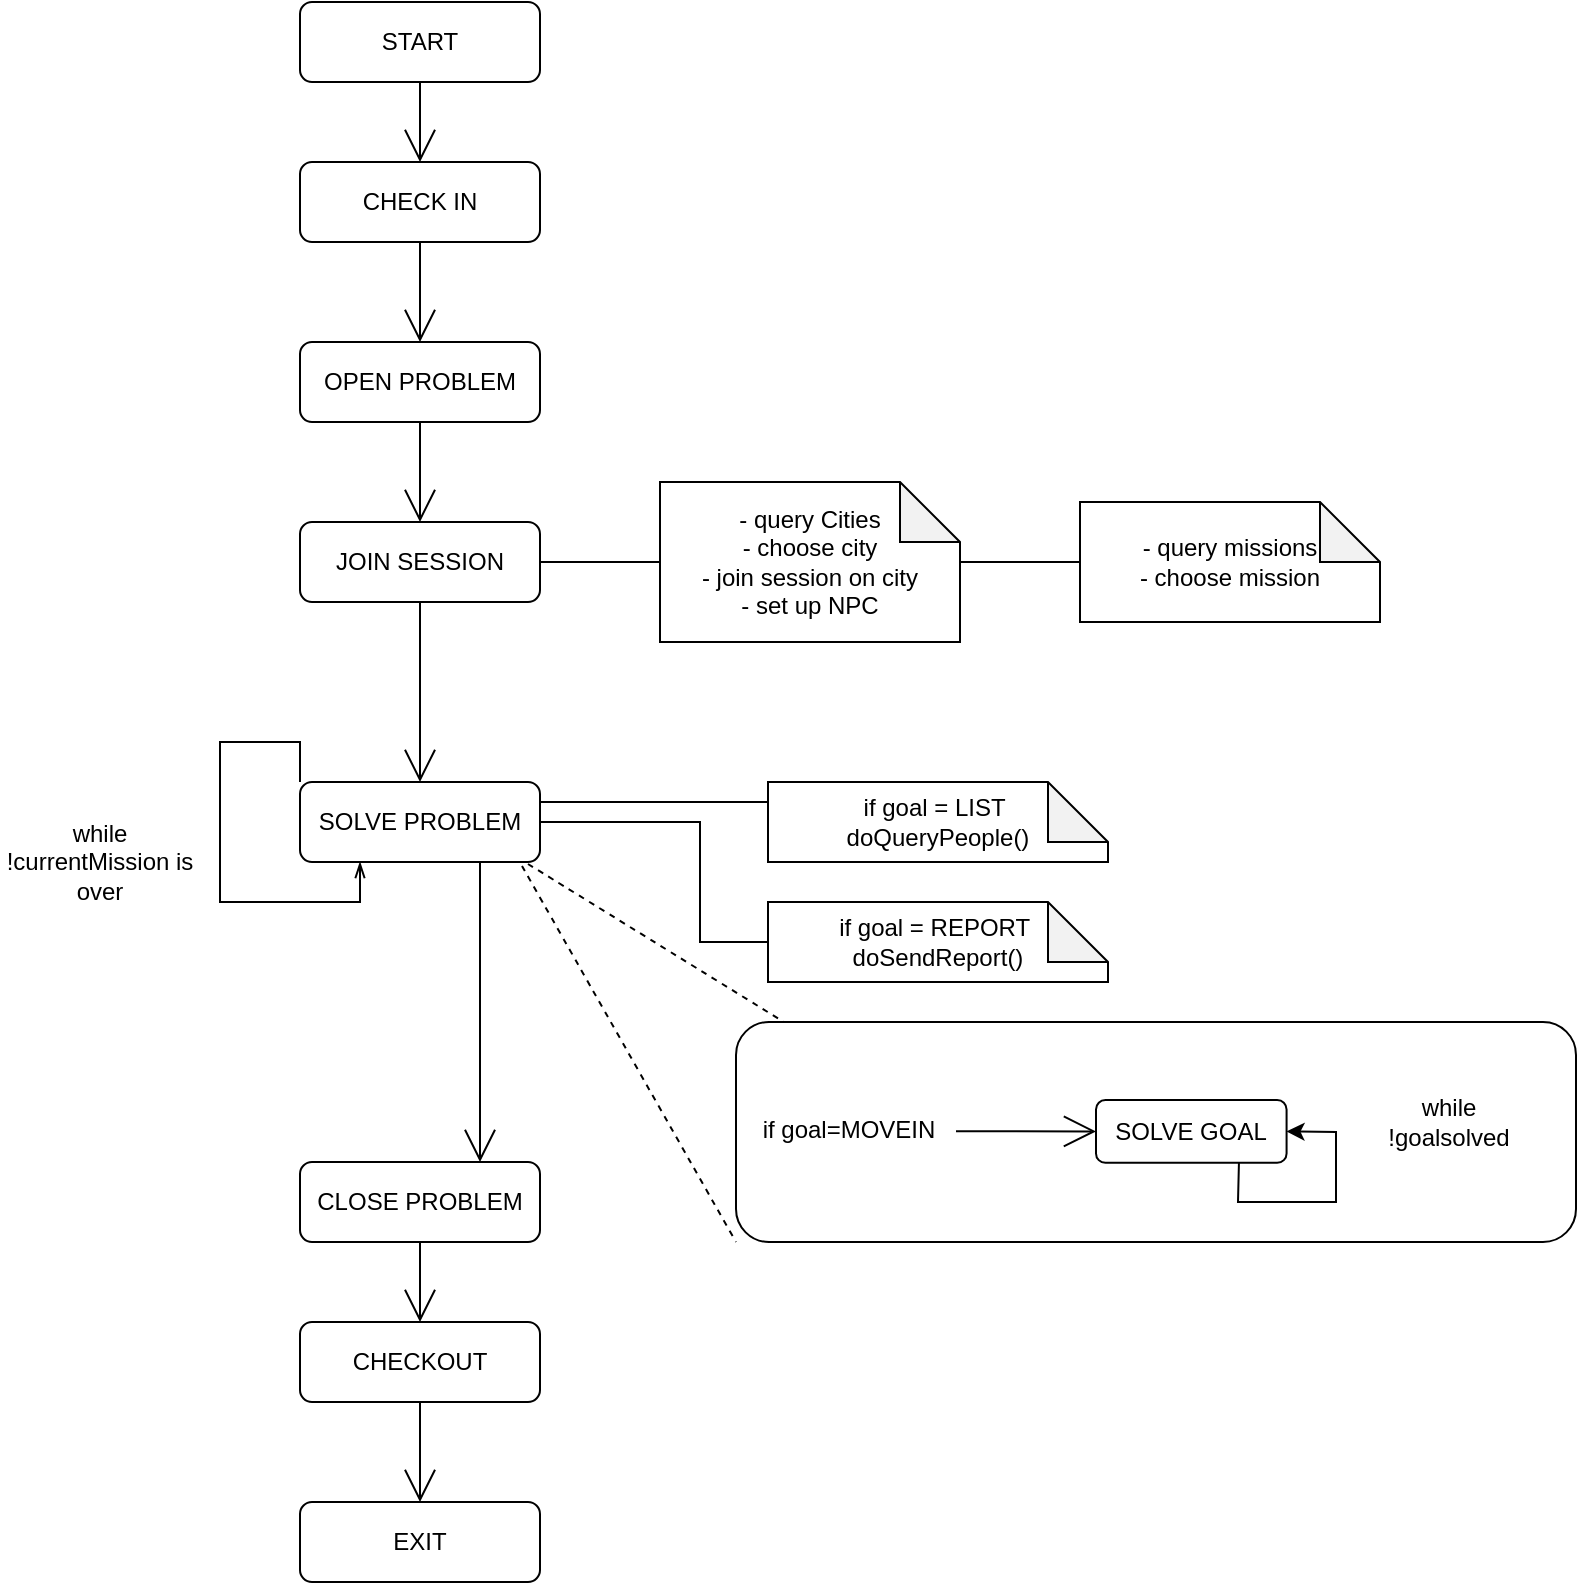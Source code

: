 <mxfile version="20.5.1" type="google"><diagram id="C5RBs43oDa-KdzZeNtuy" name="Page-1"><mxGraphModel grid="1" page="1" gridSize="10" guides="1" tooltips="1" connect="1" arrows="1" fold="1" pageScale="1" pageWidth="827" pageHeight="1169" math="0" shadow="0"><root><mxCell id="WIyWlLk6GJQsqaUBKTNV-0"/><mxCell id="WIyWlLk6GJQsqaUBKTNV-1" parent="WIyWlLk6GJQsqaUBKTNV-0"/><mxCell id="pmoHEBGaIKu2iVTz10xk-14" style="edgeStyle=none;curved=1;rounded=0;orthogonalLoop=1;jettySize=auto;html=1;exitX=0.5;exitY=1;exitDx=0;exitDy=0;entryX=0.5;entryY=0;entryDx=0;entryDy=0;endArrow=open;startSize=14;endSize=14;sourcePerimeterSpacing=8;targetPerimeterSpacing=8;" edge="1" parent="WIyWlLk6GJQsqaUBKTNV-1" source="WIyWlLk6GJQsqaUBKTNV-3" target="pmoHEBGaIKu2iVTz10xk-0"><mxGeometry relative="1" as="geometry"/></mxCell><mxCell id="WIyWlLk6GJQsqaUBKTNV-3" value="START" style="rounded=1;whiteSpace=wrap;html=1;fontSize=12;glass=0;strokeWidth=1;shadow=0;" vertex="1" parent="WIyWlLk6GJQsqaUBKTNV-1"><mxGeometry x="180" y="90" width="120" height="40" as="geometry"/></mxCell><mxCell id="pmoHEBGaIKu2iVTz10xk-15" style="edgeStyle=none;curved=1;rounded=0;orthogonalLoop=1;jettySize=auto;html=1;exitX=0.5;exitY=1;exitDx=0;exitDy=0;entryX=0.5;entryY=0;entryDx=0;entryDy=0;endArrow=open;startSize=14;endSize=14;sourcePerimeterSpacing=8;targetPerimeterSpacing=8;" edge="1" parent="WIyWlLk6GJQsqaUBKTNV-1" source="pmoHEBGaIKu2iVTz10xk-0" target="pmoHEBGaIKu2iVTz10xk-1"><mxGeometry relative="1" as="geometry"/></mxCell><mxCell id="pmoHEBGaIKu2iVTz10xk-0" value="CHECK IN" style="rounded=1;whiteSpace=wrap;html=1;fontSize=12;glass=0;strokeWidth=1;shadow=0;" vertex="1" parent="WIyWlLk6GJQsqaUBKTNV-1"><mxGeometry x="180" y="170" width="120" height="40" as="geometry"/></mxCell><mxCell id="pmoHEBGaIKu2iVTz10xk-16" style="edgeStyle=none;curved=1;rounded=0;orthogonalLoop=1;jettySize=auto;html=1;exitX=0.5;exitY=1;exitDx=0;exitDy=0;entryX=0.5;entryY=0;entryDx=0;entryDy=0;endArrow=open;startSize=14;endSize=14;sourcePerimeterSpacing=8;targetPerimeterSpacing=8;" edge="1" parent="WIyWlLk6GJQsqaUBKTNV-1" source="pmoHEBGaIKu2iVTz10xk-1" target="pmoHEBGaIKu2iVTz10xk-2"><mxGeometry relative="1" as="geometry"/></mxCell><mxCell id="pmoHEBGaIKu2iVTz10xk-1" value="OPEN PROBLEM" style="rounded=1;whiteSpace=wrap;html=1;fontSize=12;glass=0;strokeWidth=1;shadow=0;" vertex="1" parent="WIyWlLk6GJQsqaUBKTNV-1"><mxGeometry x="180" y="260" width="120" height="40" as="geometry"/></mxCell><mxCell id="pmoHEBGaIKu2iVTz10xk-30" style="edgeStyle=none;curved=1;rounded=0;orthogonalLoop=1;jettySize=auto;html=1;exitX=1;exitY=0.5;exitDx=0;exitDy=0;entryX=0;entryY=0.5;entryDx=0;entryDy=0;entryPerimeter=0;endArrow=none;startSize=14;endSize=14;sourcePerimeterSpacing=8;targetPerimeterSpacing=8;endFill=0;" edge="1" parent="WIyWlLk6GJQsqaUBKTNV-1" source="pmoHEBGaIKu2iVTz10xk-2" target="pmoHEBGaIKu2iVTz10xk-29"><mxGeometry relative="1" as="geometry"/></mxCell><mxCell id="pmoHEBGaIKu2iVTz10xk-2" value="JOIN SESSION" style="rounded=1;whiteSpace=wrap;html=1;fontSize=12;glass=0;strokeWidth=1;shadow=0;" vertex="1" parent="WIyWlLk6GJQsqaUBKTNV-1"><mxGeometry x="180" y="350" width="120" height="40" as="geometry"/></mxCell><mxCell id="pmoHEBGaIKu2iVTz10xk-21" style="edgeStyle=none;curved=1;rounded=0;orthogonalLoop=1;jettySize=auto;html=1;exitX=0.5;exitY=1;exitDx=0;exitDy=0;entryX=0.5;entryY=0;entryDx=0;entryDy=0;endArrow=open;startSize=14;endSize=14;sourcePerimeterSpacing=8;targetPerimeterSpacing=8;" edge="1" parent="WIyWlLk6GJQsqaUBKTNV-1" source="pmoHEBGaIKu2iVTz10xk-2" target="pmoHEBGaIKu2iVTz10xk-20"><mxGeometry relative="1" as="geometry"><mxPoint x="240.0" y="430" as="sourcePoint"/></mxGeometry></mxCell><mxCell id="pmoHEBGaIKu2iVTz10xk-13" value="" style="group" connectable="0" vertex="1" parent="WIyWlLk6GJQsqaUBKTNV-1"><mxGeometry x="398" y="600" width="420" height="110" as="geometry"/></mxCell><mxCell id="pmoHEBGaIKu2iVTz10xk-8" value="" style="rounded=1;whiteSpace=wrap;html=1;hachureGap=4;" vertex="1" parent="pmoHEBGaIKu2iVTz10xk-13"><mxGeometry width="420" height="110" as="geometry"/></mxCell><mxCell id="pmoHEBGaIKu2iVTz10xk-11" value="SOLVE GOAL" style="rounded=1;whiteSpace=wrap;html=1;fontSize=12;glass=0;strokeWidth=1;shadow=0;" vertex="1" parent="pmoHEBGaIKu2iVTz10xk-13"><mxGeometry x="180" y="39" width="95.29" height="31.43" as="geometry"/></mxCell><mxCell id="pmoHEBGaIKu2iVTz10xk-12" style="edgeStyle=none;curved=1;rounded=0;orthogonalLoop=1;jettySize=auto;html=1;exitX=1;exitY=0.5;exitDx=0;exitDy=0;entryX=0;entryY=0.5;entryDx=0;entryDy=0;endArrow=open;startSize=14;endSize=14;sourcePerimeterSpacing=8;targetPerimeterSpacing=8;" edge="1" parent="pmoHEBGaIKu2iVTz10xk-13" target="pmoHEBGaIKu2iVTz10xk-11"><mxGeometry relative="1" as="geometry"><mxPoint x="110" y="54.645" as="sourcePoint"/></mxGeometry></mxCell><mxCell id="kAZChVWq_UiiOnfchoBY-0" value="if goal=MOVEIN" style="text;html=1;strokeColor=none;fillColor=none;align=center;verticalAlign=middle;whiteSpace=wrap;rounded=0;" vertex="1" parent="pmoHEBGaIKu2iVTz10xk-13"><mxGeometry x="9.997" y="39" width="93.333" height="30" as="geometry"/></mxCell><mxCell id="NxJ-3vLvD051EHoDqfDe-0" value="" style="endArrow=classic;html=1;rounded=0;exitX=0.75;exitY=1;exitDx=0;exitDy=0;entryX=1;entryY=0.5;entryDx=0;entryDy=0;" edge="1" parent="pmoHEBGaIKu2iVTz10xk-13" source="pmoHEBGaIKu2iVTz10xk-11" target="pmoHEBGaIKu2iVTz10xk-11"><mxGeometry width="50" height="50" relative="1" as="geometry"><mxPoint x="420" y="80" as="sourcePoint"/><mxPoint x="481.765" y="30" as="targetPoint"/><Array as="points"><mxPoint x="251" y="90"/><mxPoint x="300" y="90"/><mxPoint x="300" y="55"/></Array></mxGeometry></mxCell><mxCell id="NxJ-3vLvD051EHoDqfDe-3" value="while !goalsolved" style="text;html=1;strokeColor=none;fillColor=none;align=center;verticalAlign=middle;whiteSpace=wrap;rounded=0;" vertex="1" parent="pmoHEBGaIKu2iVTz10xk-13"><mxGeometry x="309.997" y="35.0" width="93.333" height="30" as="geometry"/></mxCell><mxCell id="pmoHEBGaIKu2iVTz10xk-23" style="edgeStyle=none;curved=1;rounded=0;orthogonalLoop=1;jettySize=auto;html=1;exitX=0.75;exitY=1;exitDx=0;exitDy=0;entryX=0.75;entryY=0;entryDx=0;entryDy=0;endArrow=open;startSize=14;endSize=14;sourcePerimeterSpacing=8;targetPerimeterSpacing=8;" edge="1" parent="WIyWlLk6GJQsqaUBKTNV-1" source="pmoHEBGaIKu2iVTz10xk-20" target="pmoHEBGaIKu2iVTz10xk-22"><mxGeometry relative="1" as="geometry"/></mxCell><mxCell id="beWcXPzYTHjLJ82MBQeA-20" style="edgeStyle=orthogonalEdgeStyle;rounded=0;orthogonalLoop=1;jettySize=auto;html=1;exitX=1;exitY=0.25;exitDx=0;exitDy=0;entryX=0;entryY=0.25;entryDx=0;entryDy=0;entryPerimeter=0;endArrow=none;endFill=0;" edge="1" parent="WIyWlLk6GJQsqaUBKTNV-1" source="pmoHEBGaIKu2iVTz10xk-20" target="beWcXPzYTHjLJ82MBQeA-9"><mxGeometry relative="1" as="geometry"/></mxCell><mxCell id="beWcXPzYTHjLJ82MBQeA-21" style="edgeStyle=orthogonalEdgeStyle;rounded=0;orthogonalLoop=1;jettySize=auto;html=1;exitX=1;exitY=0.5;exitDx=0;exitDy=0;entryX=0;entryY=0.5;entryDx=0;entryDy=0;entryPerimeter=0;endArrow=none;endFill=0;" edge="1" parent="WIyWlLk6GJQsqaUBKTNV-1" source="pmoHEBGaIKu2iVTz10xk-20" target="beWcXPzYTHjLJ82MBQeA-10"><mxGeometry relative="1" as="geometry"><Array as="points"><mxPoint x="380" y="500"/><mxPoint x="380" y="560"/></Array></mxGeometry></mxCell><mxCell id="pmoHEBGaIKu2iVTz10xk-20" value="SOLVE PROBLEM" style="rounded=1;whiteSpace=wrap;html=1;fontSize=12;glass=0;strokeWidth=1;shadow=0;" vertex="1" parent="WIyWlLk6GJQsqaUBKTNV-1"><mxGeometry x="180" y="480" width="120" height="40" as="geometry"/></mxCell><mxCell id="pmoHEBGaIKu2iVTz10xk-27" style="edgeStyle=none;curved=1;rounded=0;orthogonalLoop=1;jettySize=auto;html=1;exitX=0.5;exitY=1;exitDx=0;exitDy=0;entryX=0.5;entryY=0;entryDx=0;entryDy=0;endArrow=open;startSize=14;endSize=14;sourcePerimeterSpacing=8;targetPerimeterSpacing=8;" edge="1" parent="WIyWlLk6GJQsqaUBKTNV-1" source="pmoHEBGaIKu2iVTz10xk-22" target="pmoHEBGaIKu2iVTz10xk-25"><mxGeometry relative="1" as="geometry"/></mxCell><mxCell id="pmoHEBGaIKu2iVTz10xk-22" value="CLOSE PROBLEM" style="rounded=1;whiteSpace=wrap;html=1;fontSize=12;glass=0;strokeWidth=1;shadow=0;" vertex="1" parent="WIyWlLk6GJQsqaUBKTNV-1"><mxGeometry x="180" y="670" width="120" height="40" as="geometry"/></mxCell><mxCell id="pmoHEBGaIKu2iVTz10xk-28" style="edgeStyle=none;curved=1;rounded=0;orthogonalLoop=1;jettySize=auto;html=1;exitX=0.5;exitY=1;exitDx=0;exitDy=0;entryX=0.5;entryY=0;entryDx=0;entryDy=0;endArrow=open;startSize=14;endSize=14;sourcePerimeterSpacing=8;targetPerimeterSpacing=8;" edge="1" parent="WIyWlLk6GJQsqaUBKTNV-1" source="pmoHEBGaIKu2iVTz10xk-25" target="pmoHEBGaIKu2iVTz10xk-26"><mxGeometry relative="1" as="geometry"/></mxCell><mxCell id="pmoHEBGaIKu2iVTz10xk-25" value="CHECKOUT" style="rounded=1;whiteSpace=wrap;html=1;fontSize=12;glass=0;strokeWidth=1;shadow=0;" vertex="1" parent="WIyWlLk6GJQsqaUBKTNV-1"><mxGeometry x="180" y="750" width="120" height="40" as="geometry"/></mxCell><mxCell id="pmoHEBGaIKu2iVTz10xk-26" value="EXIT" style="rounded=1;whiteSpace=wrap;html=1;fontSize=12;glass=0;strokeWidth=1;shadow=0;" vertex="1" parent="WIyWlLk6GJQsqaUBKTNV-1"><mxGeometry x="180" y="840" width="120" height="40" as="geometry"/></mxCell><mxCell id="beWcXPzYTHjLJ82MBQeA-24" value="" style="edgeStyle=orthogonalEdgeStyle;rounded=0;orthogonalLoop=1;jettySize=auto;html=1;endArrow=none;endFill=0;" edge="1" parent="WIyWlLk6GJQsqaUBKTNV-1" source="pmoHEBGaIKu2iVTz10xk-29" target="pmoHEBGaIKu2iVTz10xk-31"><mxGeometry relative="1" as="geometry"/></mxCell><mxCell id="pmoHEBGaIKu2iVTz10xk-29" value="- query Cities&lt;br&gt;- choose city&lt;br&gt;- join session on city&lt;br&gt;- set up NPC" style="shape=note;whiteSpace=wrap;html=1;backgroundOutline=1;darkOpacity=0.05;hachureGap=4;" vertex="1" parent="WIyWlLk6GJQsqaUBKTNV-1"><mxGeometry x="360" y="330" width="150" height="80" as="geometry"/></mxCell><mxCell id="pmoHEBGaIKu2iVTz10xk-31" value="- query missions&lt;br&gt;- choose mission" style="shape=note;whiteSpace=wrap;html=1;backgroundOutline=1;darkOpacity=0.05;hachureGap=4;" vertex="1" parent="WIyWlLk6GJQsqaUBKTNV-1"><mxGeometry x="570" y="340" width="150" height="60" as="geometry"/></mxCell><mxCell id="pmoHEBGaIKu2iVTz10xk-33" value="" style="endArrow=none;dashed=1;html=1;rounded=0;startSize=14;endSize=14;sourcePerimeterSpacing=8;targetPerimeterSpacing=8;curved=1;exitX=0.95;exitY=1.025;exitDx=0;exitDy=0;entryX=0.057;entryY=0;entryDx=0;entryDy=0;entryPerimeter=0;exitPerimeter=0;" edge="1" parent="WIyWlLk6GJQsqaUBKTNV-1" source="pmoHEBGaIKu2iVTz10xk-20" target="pmoHEBGaIKu2iVTz10xk-8"><mxGeometry width="50" height="50" relative="1" as="geometry"><mxPoint x="420" y="450" as="sourcePoint"/><mxPoint x="470" y="400" as="targetPoint"/></mxGeometry></mxCell><mxCell id="pmoHEBGaIKu2iVTz10xk-34" value="" style="endArrow=none;dashed=1;html=1;rounded=0;startSize=14;endSize=14;sourcePerimeterSpacing=8;targetPerimeterSpacing=8;curved=1;exitX=0.925;exitY=1.05;exitDx=0;exitDy=0;exitPerimeter=0;entryX=0;entryY=1;entryDx=0;entryDy=0;" edge="1" parent="WIyWlLk6GJQsqaUBKTNV-1" source="pmoHEBGaIKu2iVTz10xk-20" target="pmoHEBGaIKu2iVTz10xk-8"><mxGeometry width="50" height="50" relative="1" as="geometry"><mxPoint x="310" y="490" as="sourcePoint"/><mxPoint x="370" y="580" as="targetPoint"/></mxGeometry></mxCell><mxCell id="beWcXPzYTHjLJ82MBQeA-9" value="if goal = LIST&amp;nbsp;&lt;br&gt;doQueryPeople()" style="shape=note;whiteSpace=wrap;html=1;backgroundOutline=1;darkOpacity=0.05;hachureGap=4;" vertex="1" parent="WIyWlLk6GJQsqaUBKTNV-1"><mxGeometry x="414" y="480" width="170" height="40" as="geometry"/></mxCell><mxCell id="beWcXPzYTHjLJ82MBQeA-10" value="if goal = REPORT&amp;nbsp;&lt;br&gt;doSendReport()" style="shape=note;whiteSpace=wrap;html=1;backgroundOutline=1;darkOpacity=0.05;hachureGap=4;" vertex="1" parent="WIyWlLk6GJQsqaUBKTNV-1"><mxGeometry x="414" y="540" width="170" height="40" as="geometry"/></mxCell><mxCell id="beWcXPzYTHjLJ82MBQeA-19" value="while !currentMission is over" style="text;html=1;strokeColor=none;fillColor=none;align=center;verticalAlign=middle;whiteSpace=wrap;rounded=0;" vertex="1" parent="WIyWlLk6GJQsqaUBKTNV-1"><mxGeometry x="30" y="505" width="100" height="30" as="geometry"/></mxCell><mxCell id="beWcXPzYTHjLJ82MBQeA-22" style="edgeStyle=orthogonalEdgeStyle;rounded=0;orthogonalLoop=1;jettySize=auto;html=1;exitX=0;exitY=0;exitDx=0;exitDy=0;entryX=0.25;entryY=1;entryDx=0;entryDy=0;endArrow=openThin;endFill=0;" edge="1" parent="WIyWlLk6GJQsqaUBKTNV-1" source="pmoHEBGaIKu2iVTz10xk-20" target="pmoHEBGaIKu2iVTz10xk-20"><mxGeometry relative="1" as="geometry"><Array as="points"><mxPoint x="180" y="460"/><mxPoint x="140" y="460"/><mxPoint x="140" y="540"/><mxPoint x="210" y="540"/></Array></mxGeometry></mxCell></root></mxGraphModel></diagram></mxfile>